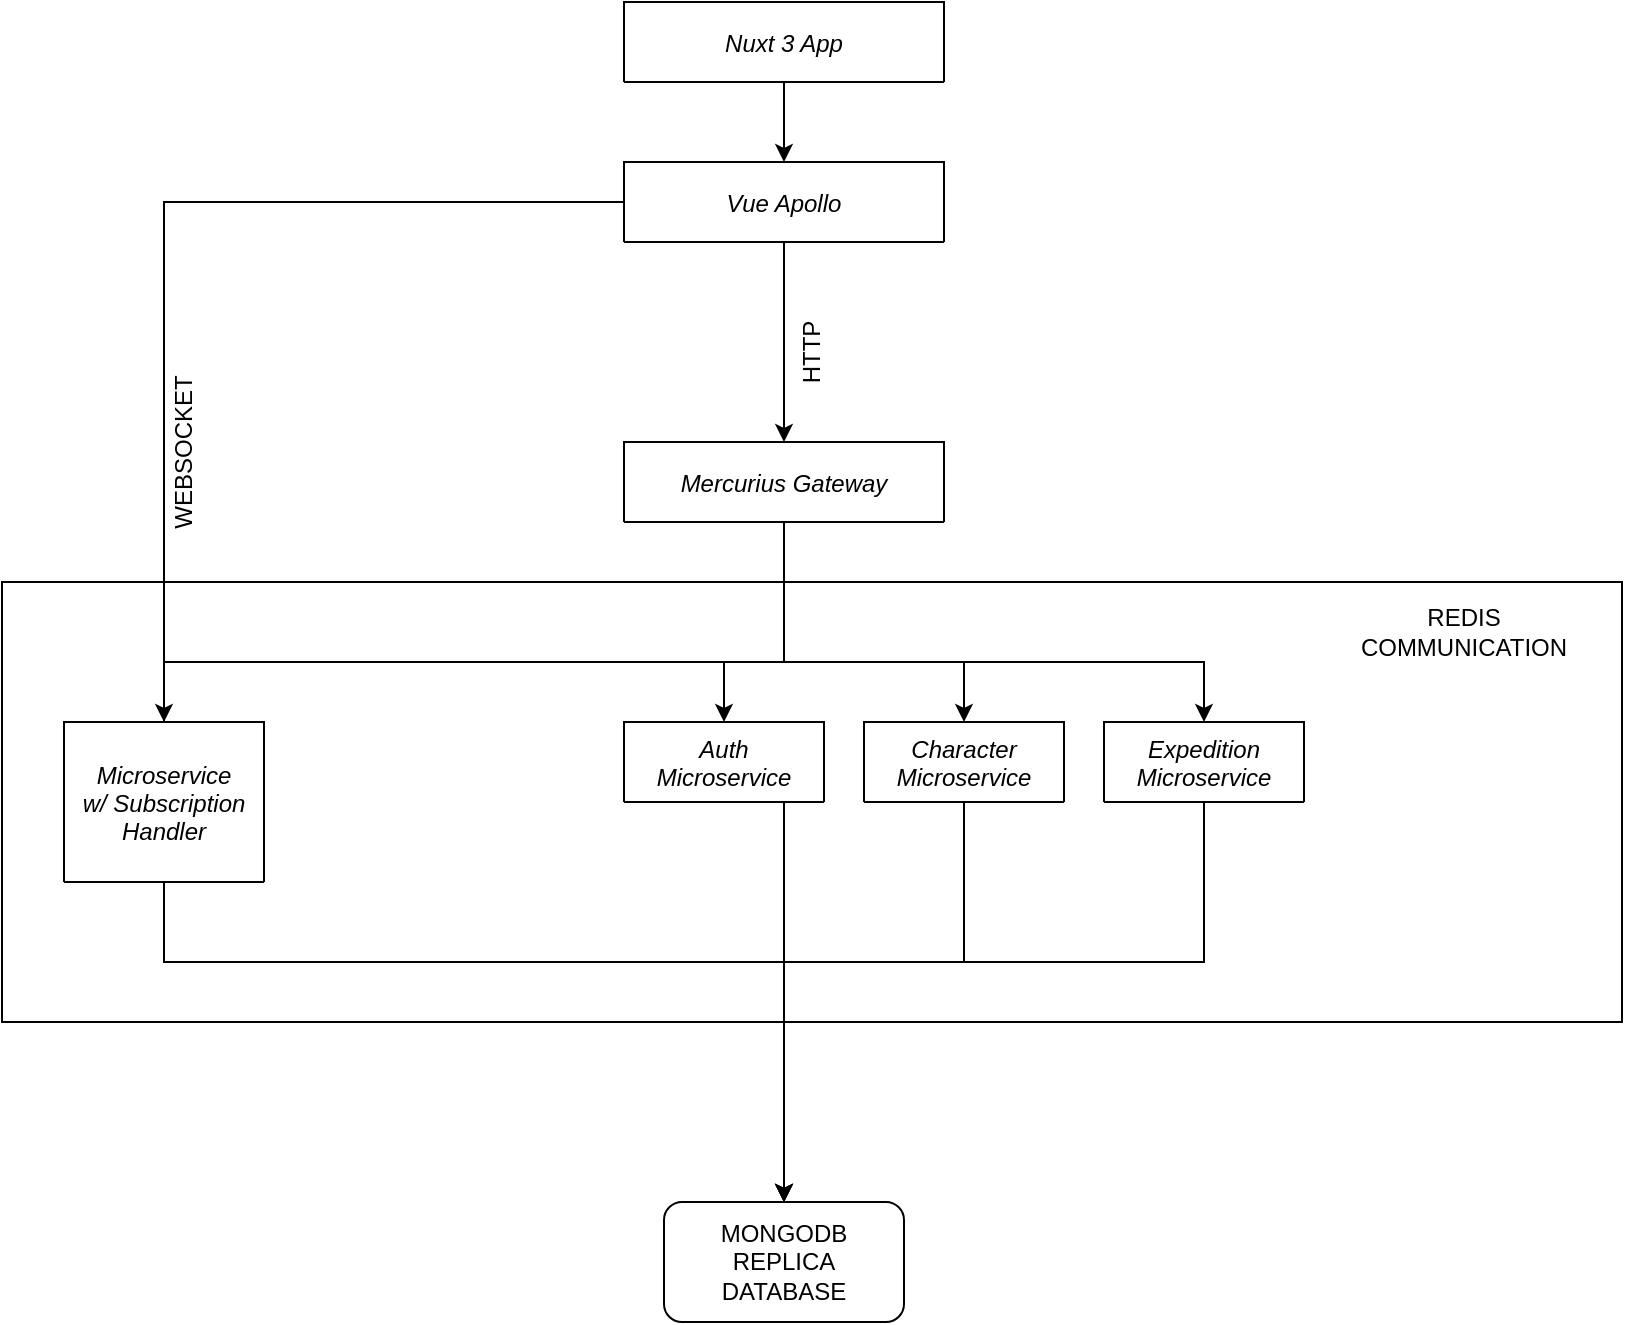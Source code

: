 <mxfile version="17.4.3" type="github">
  <diagram id="27nATs3HdG0McB8fe1DW" name="Page-1">
    <mxGraphModel dx="1186" dy="766" grid="1" gridSize="10" guides="1" tooltips="1" connect="1" arrows="1" fold="1" page="1" pageScale="1" pageWidth="827" pageHeight="1169" math="0" shadow="0">
      <root>
        <mxCell id="0" />
        <mxCell id="1" parent="0" />
        <mxCell id="Jl6TbG_pHELyYplogK_9-19" value="" style="rounded=0;whiteSpace=wrap;html=1;" vertex="1" parent="1">
          <mxGeometry x="9" y="330" width="810" height="220" as="geometry" />
        </mxCell>
        <mxCell id="Jl6TbG_pHELyYplogK_9-6" style="edgeStyle=orthogonalEdgeStyle;rounded=0;orthogonalLoop=1;jettySize=auto;html=1;" edge="1" parent="1" source="Jl6TbG_pHELyYplogK_9-1" target="Jl6TbG_pHELyYplogK_9-5">
          <mxGeometry relative="1" as="geometry" />
        </mxCell>
        <mxCell id="Jl6TbG_pHELyYplogK_9-1" value="Nuxt 3 App" style="swimlane;fontStyle=2;align=center;verticalAlign=middle;childLayout=stackLayout;horizontal=1;startSize=138;horizontalStack=0;resizeParent=1;resizeLast=0;collapsible=1;marginBottom=0;rounded=0;shadow=0;strokeWidth=1;" vertex="1" parent="1">
          <mxGeometry x="320" y="40" width="160" height="40" as="geometry">
            <mxRectangle x="230" y="140" width="160" height="26" as="alternateBounds" />
          </mxGeometry>
        </mxCell>
        <mxCell id="Jl6TbG_pHELyYplogK_9-14" style="edgeStyle=orthogonalEdgeStyle;rounded=0;orthogonalLoop=1;jettySize=auto;html=1;entryX=0.5;entryY=0;entryDx=0;entryDy=0;" edge="1" parent="1" source="Jl6TbG_pHELyYplogK_9-5" target="Jl6TbG_pHELyYplogK_9-7">
          <mxGeometry relative="1" as="geometry" />
        </mxCell>
        <mxCell id="Jl6TbG_pHELyYplogK_9-16" style="edgeStyle=orthogonalEdgeStyle;rounded=0;orthogonalLoop=1;jettySize=auto;html=1;" edge="1" parent="1" source="Jl6TbG_pHELyYplogK_9-5" target="Jl6TbG_pHELyYplogK_9-12">
          <mxGeometry relative="1" as="geometry" />
        </mxCell>
        <mxCell id="Jl6TbG_pHELyYplogK_9-5" value="Vue Apollo" style="swimlane;fontStyle=2;align=center;verticalAlign=middle;childLayout=stackLayout;horizontal=1;startSize=138;horizontalStack=0;resizeParent=1;resizeLast=0;collapsible=1;marginBottom=0;rounded=0;shadow=0;strokeWidth=1;" vertex="1" parent="1">
          <mxGeometry x="320" y="120" width="160" height="40" as="geometry">
            <mxRectangle x="230" y="140" width="160" height="26" as="alternateBounds" />
          </mxGeometry>
        </mxCell>
        <mxCell id="Jl6TbG_pHELyYplogK_9-27" style="edgeStyle=orthogonalEdgeStyle;rounded=0;orthogonalLoop=1;jettySize=auto;html=1;" edge="1" parent="1" source="Jl6TbG_pHELyYplogK_9-7" target="Jl6TbG_pHELyYplogK_9-9">
          <mxGeometry relative="1" as="geometry">
            <Array as="points">
              <mxPoint x="400" y="370" />
              <mxPoint x="370" y="370" />
            </Array>
          </mxGeometry>
        </mxCell>
        <mxCell id="Jl6TbG_pHELyYplogK_9-28" style="edgeStyle=orthogonalEdgeStyle;rounded=0;orthogonalLoop=1;jettySize=auto;html=1;" edge="1" parent="1" source="Jl6TbG_pHELyYplogK_9-7" target="Jl6TbG_pHELyYplogK_9-10">
          <mxGeometry relative="1" as="geometry">
            <Array as="points">
              <mxPoint x="400" y="370" />
              <mxPoint x="490" y="370" />
            </Array>
          </mxGeometry>
        </mxCell>
        <mxCell id="Jl6TbG_pHELyYplogK_9-29" style="edgeStyle=orthogonalEdgeStyle;rounded=0;orthogonalLoop=1;jettySize=auto;html=1;" edge="1" parent="1" source="Jl6TbG_pHELyYplogK_9-7" target="Jl6TbG_pHELyYplogK_9-11">
          <mxGeometry relative="1" as="geometry">
            <Array as="points">
              <mxPoint x="400" y="370" />
              <mxPoint x="610" y="370" />
            </Array>
          </mxGeometry>
        </mxCell>
        <mxCell id="Jl6TbG_pHELyYplogK_9-30" style="edgeStyle=orthogonalEdgeStyle;rounded=0;orthogonalLoop=1;jettySize=auto;html=1;entryX=0.5;entryY=0.5;entryDx=0;entryDy=0;entryPerimeter=0;" edge="1" parent="1" source="Jl6TbG_pHELyYplogK_9-7" target="Jl6TbG_pHELyYplogK_9-12">
          <mxGeometry relative="1" as="geometry">
            <Array as="points">
              <mxPoint x="400" y="370" />
              <mxPoint x="90" y="370" />
            </Array>
          </mxGeometry>
        </mxCell>
        <mxCell id="Jl6TbG_pHELyYplogK_9-7" value="Mercurius Gateway" style="swimlane;fontStyle=2;align=center;verticalAlign=middle;childLayout=stackLayout;horizontal=1;startSize=138;horizontalStack=0;resizeParent=1;resizeLast=0;collapsible=1;marginBottom=0;rounded=0;shadow=0;strokeWidth=1;" vertex="1" parent="1">
          <mxGeometry x="320" y="260" width="160" height="40" as="geometry">
            <mxRectangle x="230" y="140" width="160" height="26" as="alternateBounds" />
          </mxGeometry>
        </mxCell>
        <mxCell id="Jl6TbG_pHELyYplogK_9-24" style="edgeStyle=orthogonalEdgeStyle;rounded=0;orthogonalLoop=1;jettySize=auto;html=1;" edge="1" parent="1" source="Jl6TbG_pHELyYplogK_9-9" target="Jl6TbG_pHELyYplogK_9-22">
          <mxGeometry relative="1" as="geometry">
            <Array as="points">
              <mxPoint x="400" y="490" />
              <mxPoint x="400" y="490" />
            </Array>
          </mxGeometry>
        </mxCell>
        <mxCell id="Jl6TbG_pHELyYplogK_9-9" value="Auth&#xa;Microservice" style="swimlane;fontStyle=2;align=center;verticalAlign=middle;childLayout=stackLayout;horizontal=1;startSize=138;horizontalStack=0;resizeParent=1;resizeLast=0;collapsible=1;marginBottom=0;rounded=0;shadow=0;strokeWidth=1;" vertex="1" parent="1">
          <mxGeometry x="320" y="400" width="100" height="40" as="geometry">
            <mxRectangle x="230" y="140" width="160" height="26" as="alternateBounds" />
          </mxGeometry>
        </mxCell>
        <mxCell id="Jl6TbG_pHELyYplogK_9-25" style="edgeStyle=orthogonalEdgeStyle;rounded=0;orthogonalLoop=1;jettySize=auto;html=1;" edge="1" parent="1" source="Jl6TbG_pHELyYplogK_9-10" target="Jl6TbG_pHELyYplogK_9-22">
          <mxGeometry relative="1" as="geometry">
            <Array as="points">
              <mxPoint x="490" y="520" />
              <mxPoint x="400" y="520" />
            </Array>
          </mxGeometry>
        </mxCell>
        <mxCell id="Jl6TbG_pHELyYplogK_9-10" value="Character&#xa;Microservice" style="swimlane;fontStyle=2;align=center;verticalAlign=middle;childLayout=stackLayout;horizontal=1;startSize=138;horizontalStack=0;resizeParent=1;resizeLast=0;collapsible=1;marginBottom=0;rounded=0;shadow=0;strokeWidth=1;" vertex="1" parent="1">
          <mxGeometry x="440" y="400" width="100" height="40" as="geometry">
            <mxRectangle x="230" y="140" width="160" height="26" as="alternateBounds" />
          </mxGeometry>
        </mxCell>
        <mxCell id="Jl6TbG_pHELyYplogK_9-26" style="edgeStyle=orthogonalEdgeStyle;rounded=0;orthogonalLoop=1;jettySize=auto;html=1;" edge="1" parent="1" source="Jl6TbG_pHELyYplogK_9-11" target="Jl6TbG_pHELyYplogK_9-22">
          <mxGeometry relative="1" as="geometry">
            <Array as="points">
              <mxPoint x="610" y="520" />
              <mxPoint x="400" y="520" />
            </Array>
          </mxGeometry>
        </mxCell>
        <mxCell id="Jl6TbG_pHELyYplogK_9-11" value="Expedition&#xa;Microservice" style="swimlane;fontStyle=2;align=center;verticalAlign=middle;childLayout=stackLayout;horizontal=1;startSize=138;horizontalStack=0;resizeParent=1;resizeLast=0;collapsible=1;marginBottom=0;rounded=0;shadow=0;strokeWidth=1;" vertex="1" parent="1">
          <mxGeometry x="560" y="400" width="100" height="40" as="geometry">
            <mxRectangle x="230" y="140" width="160" height="26" as="alternateBounds" />
          </mxGeometry>
        </mxCell>
        <mxCell id="Jl6TbG_pHELyYplogK_9-23" style="edgeStyle=orthogonalEdgeStyle;rounded=0;orthogonalLoop=1;jettySize=auto;html=1;" edge="1" parent="1" source="Jl6TbG_pHELyYplogK_9-12" target="Jl6TbG_pHELyYplogK_9-22">
          <mxGeometry relative="1" as="geometry">
            <Array as="points">
              <mxPoint x="90" y="520" />
              <mxPoint x="400" y="520" />
            </Array>
          </mxGeometry>
        </mxCell>
        <mxCell id="Jl6TbG_pHELyYplogK_9-12" value="Microservice&#xa;w/ Subscription&#xa;Handler" style="swimlane;fontStyle=2;align=center;verticalAlign=middle;childLayout=stackLayout;horizontal=1;startSize=138;horizontalStack=0;resizeParent=1;resizeLast=0;collapsible=1;marginBottom=0;rounded=0;shadow=0;strokeWidth=1;" vertex="1" parent="1">
          <mxGeometry x="40" y="400" width="100" height="80" as="geometry">
            <mxRectangle x="230" y="140" width="160" height="26" as="alternateBounds" />
          </mxGeometry>
        </mxCell>
        <mxCell id="Jl6TbG_pHELyYplogK_9-15" value="HTTP" style="text;html=1;strokeColor=none;fillColor=none;align=center;verticalAlign=middle;whiteSpace=wrap;rounded=0;rotation=-90;" vertex="1" parent="1">
          <mxGeometry x="384" y="200" width="60" height="30" as="geometry" />
        </mxCell>
        <mxCell id="Jl6TbG_pHELyYplogK_9-18" value="WEBSOCKET" style="text;html=1;strokeColor=none;fillColor=none;align=center;verticalAlign=middle;whiteSpace=wrap;rounded=0;rotation=-90;" vertex="1" parent="1">
          <mxGeometry x="70" y="250" width="60" height="30" as="geometry" />
        </mxCell>
        <mxCell id="Jl6TbG_pHELyYplogK_9-20" value="REDIS COMMUNICATION" style="text;html=1;strokeColor=none;fillColor=none;align=center;verticalAlign=middle;whiteSpace=wrap;rounded=0;" vertex="1" parent="1">
          <mxGeometry x="670" y="340" width="140" height="30" as="geometry" />
        </mxCell>
        <mxCell id="Jl6TbG_pHELyYplogK_9-21" style="edgeStyle=orthogonalEdgeStyle;rounded=0;orthogonalLoop=1;jettySize=auto;html=1;exitX=0.5;exitY=1;exitDx=0;exitDy=0;" edge="1" parent="1" source="Jl6TbG_pHELyYplogK_9-19" target="Jl6TbG_pHELyYplogK_9-19">
          <mxGeometry relative="1" as="geometry" />
        </mxCell>
        <mxCell id="Jl6TbG_pHELyYplogK_9-22" value="&lt;div&gt;MONGODB&lt;/div&gt;&lt;div&gt;REPLICA&lt;br&gt;&lt;/div&gt;&lt;div&gt;DATABASE&lt;br&gt;&lt;/div&gt;" style="rounded=1;whiteSpace=wrap;html=1;" vertex="1" parent="1">
          <mxGeometry x="340" y="640" width="120" height="60" as="geometry" />
        </mxCell>
      </root>
    </mxGraphModel>
  </diagram>
</mxfile>
